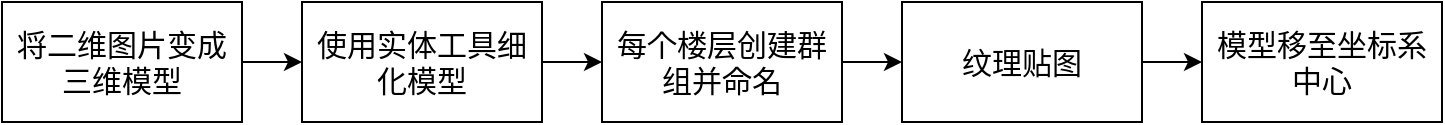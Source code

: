 <mxfile version="18.0.7" type="github">
  <diagram id="LQQwEagVROsm78Fbj5Xx" name="第 1 页">
    <mxGraphModel dx="1550" dy="867" grid="1" gridSize="10" guides="1" tooltips="1" connect="1" arrows="1" fold="1" page="1" pageScale="1" pageWidth="827" pageHeight="1169" math="0" shadow="0">
      <root>
        <mxCell id="0" />
        <mxCell id="1" parent="0" />
        <mxCell id="T-EAJpq3KGcWOM-xDJBi-11" value="" style="edgeStyle=orthogonalEdgeStyle;rounded=0;orthogonalLoop=1;jettySize=auto;html=1;" edge="1" parent="1" source="T-EAJpq3KGcWOM-xDJBi-2" target="T-EAJpq3KGcWOM-xDJBi-10">
          <mxGeometry relative="1" as="geometry" />
        </mxCell>
        <mxCell id="T-EAJpq3KGcWOM-xDJBi-2" value="&lt;font style=&quot;font-size: 15px;&quot;&gt;将二维图片变成三维模型&lt;/font&gt;" style="rounded=0;whiteSpace=wrap;html=1;" vertex="1" parent="1">
          <mxGeometry x="20" y="270" width="120" height="60" as="geometry" />
        </mxCell>
        <mxCell id="T-EAJpq3KGcWOM-xDJBi-3" value="" style="edgeStyle=orthogonalEdgeStyle;rounded=0;orthogonalLoop=1;jettySize=auto;html=1;fontSize=15;" edge="1" parent="1" source="T-EAJpq3KGcWOM-xDJBi-4" target="T-EAJpq3KGcWOM-xDJBi-6">
          <mxGeometry relative="1" as="geometry" />
        </mxCell>
        <mxCell id="T-EAJpq3KGcWOM-xDJBi-4" value="&lt;font style=&quot;font-size: 15px;&quot;&gt;每个楼层创建群组并命名&lt;/font&gt;" style="rounded=0;whiteSpace=wrap;html=1;" vertex="1" parent="1">
          <mxGeometry x="320" y="270" width="120" height="60" as="geometry" />
        </mxCell>
        <mxCell id="T-EAJpq3KGcWOM-xDJBi-5" value="" style="edgeStyle=orthogonalEdgeStyle;rounded=0;orthogonalLoop=1;jettySize=auto;html=1;fontSize=15;" edge="1" parent="1" source="T-EAJpq3KGcWOM-xDJBi-6" target="T-EAJpq3KGcWOM-xDJBi-7">
          <mxGeometry relative="1" as="geometry" />
        </mxCell>
        <mxCell id="T-EAJpq3KGcWOM-xDJBi-6" value="&lt;font style=&quot;font-size: 15px;&quot;&gt;纹理贴图&lt;/font&gt;" style="rounded=0;whiteSpace=wrap;html=1;" vertex="1" parent="1">
          <mxGeometry x="470" y="270" width="120" height="60" as="geometry" />
        </mxCell>
        <mxCell id="T-EAJpq3KGcWOM-xDJBi-7" value="&lt;font style=&quot;font-size: 15px;&quot;&gt;模型移至坐标系中心&lt;/font&gt;" style="rounded=0;whiteSpace=wrap;html=1;" vertex="1" parent="1">
          <mxGeometry x="620" y="270" width="120" height="60" as="geometry" />
        </mxCell>
        <mxCell id="T-EAJpq3KGcWOM-xDJBi-12" style="edgeStyle=orthogonalEdgeStyle;rounded=0;orthogonalLoop=1;jettySize=auto;html=1;entryX=0;entryY=0.5;entryDx=0;entryDy=0;" edge="1" parent="1" source="T-EAJpq3KGcWOM-xDJBi-10" target="T-EAJpq3KGcWOM-xDJBi-4">
          <mxGeometry relative="1" as="geometry" />
        </mxCell>
        <mxCell id="T-EAJpq3KGcWOM-xDJBi-10" value="&lt;font style=&quot;font-size: 15px;&quot;&gt;使用实体工具细化模型&lt;/font&gt;" style="rounded=0;whiteSpace=wrap;html=1;" vertex="1" parent="1">
          <mxGeometry x="170" y="270" width="120" height="60" as="geometry" />
        </mxCell>
      </root>
    </mxGraphModel>
  </diagram>
</mxfile>
